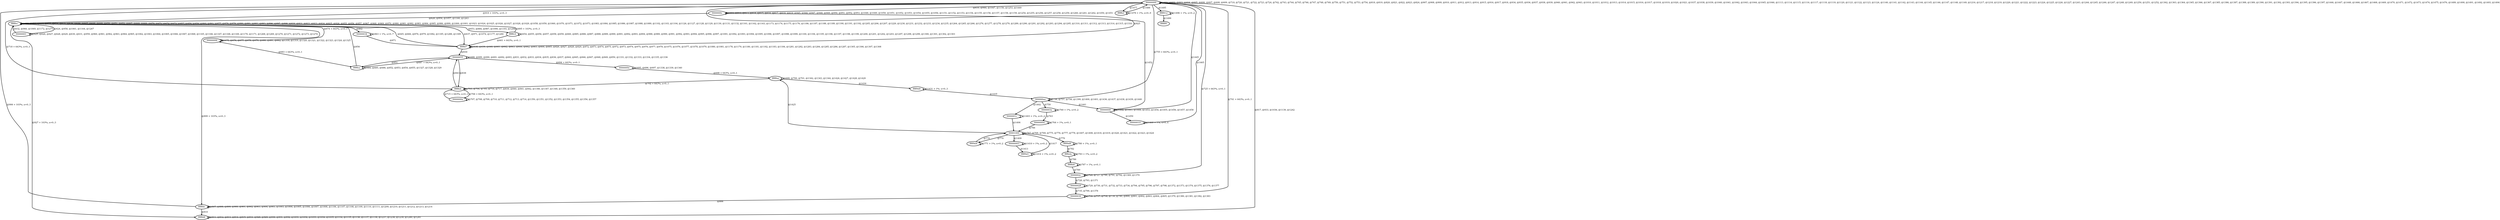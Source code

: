 digraph G {
        node [style=rounded, penwidth=3, fontsize=20, shape=oval];
        "00000000" -> "00000000" [label="@601, @602, @603, @604, @605, @606, @607, @608, @609, @719, @720, @721, @722, @723, @724, @742, @743, @744, @745, @746, @747, @748, @749, @750, @751, @752, @753, @754, @818, @819, @820, @821, @822, @823, @824, @907, @908, @909, @910, @911, @912, @913, @914, @915, @916, @917, @918, @934, @935, @936, @937, @938, @939, @940, @941, @942, @943, @1010, @1011, @1012, @1013, @1014, @1015, @1016, @1017, @1018, @1019, @1020, @1021, @1037, @1038, @1039, @1040, @1041, @1042, @1043, @1044, @1045, @1046, @1113, @1114, @1115, @1116, @1117, @1118, @1119, @1120, @1121, @1122, @1123, @1124, @1140, @1141, @1142, @1143, @1144, @1145, @1146, @1147, @1148, @1149, @1216, @1217, @1218, @1219, @1220, @1221, @1222, @1223, @1224, @1225, @1226, @1227, @1243, @1244, @1245, @1246, @1247, @1248, @1249, @1250, @1251, @1252, @1362, @1363, @1364, @1365, @1366, @1367, @1385, @1386, @1387, @1388, @1389, @1390, @1391, @1392, @1393, @1394, @1395, @1396, @1397, @1446, @1447, @1448, @1466, @1467, @1468, @1469, @1470, @1471, @1472, @1473, @1474, @1475, @1476, @1489, @1490, @1491, @1492, @1493, @1494", color=black,arrowsize=1,style=bold,penwidth=3,fontsize=20];
"00000000" -> "0000000c" [label="@610, @944, @1047, @1150, @1253, @1449", color=black,arrowsize=1,style=bold,penwidth=3,fontsize=20];
"0000000c" -> "0000000c" [label="@611, @612, @613, @614, @615, @616, @617, @618, @619, @945, @946, @947, @948, @949, @950, @951, @952, @953, @1048, @1049, @1050, @1051, @1052, @1053, @1054, @1055, @1056, @1151, @1152, @1153, @1154, @1155, @1156, @1157, @1158, @1159, @1254, @1255, @1256, @1257, @1258, @1259, @1260, @1261, @1262, @1450, @1451", color=black,arrowsize=1,style=bold,penwidth=3,fontsize=20];
"0000000c" -> "ffffffec" [label="@620, @954, @1057, @1160, @1263", color=black,arrowsize=1,style=bold,penwidth=3,fontsize=20];
"ffffffec" -> "ffffffec" [label="@621, @622, @623, @633, @634, @635, @636, @646, @647, @648, @649, @650, @651, @652, @667, @668, @669, @670, @671, @672, @673, @857, @858, @859, @860, @861, @877, @878, @879, @880, @881, @882, @883, @896, @897, @898, @920, @921, @922, @923, @924, @925, @926, @955, @956, @957, @967, @968, @969, @970, @980, @981, @982, @983, @984, @985, @986, @999, @1000, @1001, @1023, @1024, @1025, @1026, @1027, @1028, @1029, @1058, @1059, @1060, @1070, @1071, @1072, @1073, @1083, @1084, @1085, @1086, @1087, @1088, @1089, @1102, @1103, @1104, @1126, @1127, @1128, @1129, @1130, @1131, @1132, @1161, @1162, @1163, @1173, @1174, @1175, @1176, @1186, @1187, @1188, @1189, @1190, @1191, @1192, @1205, @1206, @1207, @1229, @1230, @1231, @1232, @1233, @1234, @1235, @1264, @1265, @1266, @1276, @1277, @1278, @1279, @1289, @1290, @1291, @1292, @1293, @1294, @1295, @1310, @1311, @1312, @1313, @1314, @1315, @1316", color=black,arrowsize=1,style=bold,penwidth=3,fontsize=20];
"ffffffec" -> "00000001" [label="@624, @958, @1061, @1164, @1267", color=black,arrowsize=1,style=bold,penwidth=3,fontsize=20];
"00000001" -> "00000001" [label="@625, @626, @627, @628, @629, @630, @631, @959, @960, @961, @962, @963, @964, @965, @1062, @1063, @1064, @1065, @1066, @1067, @1068, @1165, @1166, @1167, @1168, @1169, @1170, @1171, @1268, @1269, @1270, @1271, @1272, @1273, @1274", color=black,arrowsize=1,style=bold,penwidth=3,fontsize=20];
"00000001" -> "ffffffec" [label="@632, @966, @1069, @1172, @1275", color=black,arrowsize=1,style=bold,penwidth=3,fontsize=20];
"ffffffec" -> "ffffffd7" [label="@637, @971, @1074, @1177, @1280", color=black,arrowsize=1,style=bold,penwidth=3,fontsize=20];
"ffffffd7" -> "ffffffd7" [label="@638, @639, @640, @641, @642, @643, @644, @662, @663, @664, @665, @826, @827, @828, @829, @872, @873, @874, @875, @972, @973, @974, @975, @976, @977, @978, @1075, @1076, @1077, @1078, @1079, @1080, @1081, @1178, @1179, @1180, @1181, @1182, @1183, @1184, @1281, @1282, @1283, @1284, @1285, @1286, @1287, @1305, @1306, @1307, @1308", color=black,arrowsize=1,style=bold,penwidth=3,fontsize=20];
"ffffffd7" -> "ffffffec" [label="@645, @666, @876, @979, @1082, @1185, @1288, @1309", color=black,arrowsize=1,style=bold,penwidth=3,fontsize=20];
"ffffffec" -> "ffffffc6" [label="@653, @884, @987, @1090, @1193, @1296", color=black,arrowsize=1,style=bold,penwidth=3,fontsize=20];
"ffffffc6" -> "ffffffc6" [label="@654, @655, @656, @657, @658, @659, @660, @885, @886, @887, @888, @889, @890, @891, @892, @893, @894, @988, @989, @990, @991, @992, @993, @994, @995, @996, @997, @1091, @1092, @1093, @1094, @1095, @1096, @1097, @1098, @1099, @1100, @1194, @1195, @1196, @1197, @1198, @1199, @1200, @1201, @1202, @1203, @1297, @1298, @1299, @1300, @1301, @1302, @1303", color=black,arrowsize=1,style=bold,penwidth=3,fontsize=20];
"ffffffc6" -> "ffffffd7" [label="@661 + 643*n, n=0..1", color=black,arrowsize=1,style=bold,penwidth=3,fontsize=20];
"ffffffec" -> "00000006" [label="@674 + 643*n, n=0..1", color=black,arrowsize=1,style=bold,penwidth=3,fontsize=20];
"00000006" -> "00000006" [label="@675, @676, @677, @678, @679, @680, @681, @682, @1318, @1319, @1320, @1321, @1322, @1323, @1324, @1325", color=black,arrowsize=1,style=bold,penwidth=3,fontsize=20];
"00000006" -> "ffffffea" [label="@683 + 643*n, n=0..1", color=black,arrowsize=1,style=bold,penwidth=3,fontsize=20];
"ffffffea" -> "ffffffea" [label="@684, @685, @686, @852, @853, @854, @855, @1327, @1328, @1329", color=black,arrowsize=1,style=bold,penwidth=3,fontsize=20];
"ffffffea" -> "00000055" [label="@687 + 643*n, n=0..1", color=black,arrowsize=1,style=bold,penwidth=3,fontsize=20];
"00000055" -> "00000055" [label="@688, @689, @690, @691, @692, @693, @831, @832, @833, @834, @835, @836, @837, @844, @845, @846, @847, @848, @849, @850, @1331, @1332, @1333, @1334, @1335, @1336", color=black,arrowsize=1,style=bold,penwidth=3,fontsize=20];
"00000055" -> "0000000e" [label="@694 + 643*n, n=0..1", color=black,arrowsize=1,style=bold,penwidth=3,fontsize=20];
"0000000e" -> "0000000e" [label="@695, @696, @697, @1338, @1339, @1340", color=black,arrowsize=1,style=bold,penwidth=3,fontsize=20];
"0000000e" -> "ffffffaa" [label="@698 + 643*n, n=0..1", color=black,arrowsize=1,style=bold,penwidth=3,fontsize=20];
"ffffffaa" -> "ffffffaa" [label="@699, @700, @701, @1342, @1343, @1344, @1426, @1427, @1428, @1429", color=black,arrowsize=1,style=bold,penwidth=3,fontsize=20];
"ffffffaa" -> "ffffffeb" [label="@702 + 643*n, n=0..1", color=black,arrowsize=1,style=bold,penwidth=3,fontsize=20];
"ffffffeb" -> "ffffffeb" [label="@703, @704, @705, @716, @717, @839, @840, @841, @842, @1346, @1347, @1348, @1359, @1360", color=black,arrowsize=1,style=bold,penwidth=3,fontsize=20];
"ffffffeb" -> "0000000a" [label="@706 + 643*n, n=0..1", color=black,arrowsize=1,style=bold,penwidth=3,fontsize=20];
"0000000a" -> "0000000a" [label="@707, @708, @709, @710, @711, @712, @713, @714, @1350, @1351, @1352, @1353, @1354, @1355, @1356, @1357", color=black,arrowsize=1,style=bold,penwidth=3,fontsize=20];
"0000000a" -> "ffffffeb" [label="@715 + 643*n, n=0..1", color=black,arrowsize=1,style=bold,penwidth=3,fontsize=20];
"ffffffeb" -> "00000000" [label="@718 + 643*n, n=0..1", color=black,arrowsize=1,style=bold,penwidth=3,fontsize=20];
"00000000" -> "0000002c" [label="@725 + 643*n, n=0..1", color=black,arrowsize=1,style=bold,penwidth=3,fontsize=20];
"0000002c" -> "0000002c" [label="@726, @727, @790, @791, @792, @1369, @1370", color=black,arrowsize=1,style=bold,penwidth=3,fontsize=20];
"0000002c" -> "00000028" [label="@728, @793, @1371", color=black,arrowsize=1,style=bold,penwidth=3,fontsize=20];
"00000028" -> "00000028" [label="@729, @730, @731, @732, @733, @734, @794, @795, @796, @797, @798, @1372, @1373, @1374, @1375, @1376, @1377", color=black,arrowsize=1,style=bold,penwidth=3,fontsize=20];
"00000028" -> "00000030" [label="@735, @799, @1378", color=black,arrowsize=1,style=bold,penwidth=3,fontsize=20];
"00000030" -> "00000030" [label="@736, @737, @738, @739, @740, @800, @801, @802, @803, @804, @805, @1379, @1380, @1381, @1382, @1383", color=black,arrowsize=1,style=bold,penwidth=3,fontsize=20];
"00000030" -> "00000000" [label="@741 + 643*n, n=0..1", color=black,arrowsize=1,style=bold,penwidth=3,fontsize=20];
"00000000" -> "000000aa" [label="@755 + 643*n, n=0..1", color=black,arrowsize=1,style=bold,penwidth=3,fontsize=20];
"000000aa" -> "000000aa" [label="@756, @757, @758, @1399, @1400, @1401, @1436, @1437, @1438, @1439, @1440", color=black,arrowsize=1,style=bold,penwidth=3,fontsize=20];
"000000aa" -> "0000003a" [label="@759", color=black,arrowsize=1,style=bold,penwidth=3,fontsize=20];
"0000003a" -> "0000003a" [label="@760 + 1*n, n=0..2", color=black,arrowsize=1,style=bold,penwidth=3,fontsize=20];
"0000003a" -> "00000004" [label="@763", color=black,arrowsize=1,style=bold,penwidth=3,fontsize=20];
"00000004" -> "00000004" [label="@764 + 1*n, n=0..1", color=black,arrowsize=1,style=bold,penwidth=3,fontsize=20];
"00000004" -> "00001000" [label="@766", color=black,arrowsize=1,style=bold,penwidth=3,fontsize=20];
"00001000" -> "00001000" [label="@767, @768, @769, @775, @776, @777, @778, @1407, @1408, @1418, @1419, @1420, @1421, @1422, @1423, @1424", color=black,arrowsize=1,style=bold,penwidth=3,fontsize=20];
"00001000" -> "fffff9d4" [label="@770", color=black,arrowsize=1,style=bold,penwidth=3,fontsize=20];
"fffff9d4" -> "fffff9d4" [label="@771 + 1*n, n=0..2", color=black,arrowsize=1,style=bold,penwidth=3,fontsize=20];
"fffff9d4" -> "00001000" [label="@774", color=black,arrowsize=1,style=bold,penwidth=3,fontsize=20];
"00001000" -> "fffff9d8" [label="@779", color=black,arrowsize=1,style=bold,penwidth=3,fontsize=20];
"fffff9d8" -> "fffff9d8" [label="@780 + 1*n, n=0..1", color=black,arrowsize=1,style=bold,penwidth=3,fontsize=20];
"fffff9d8" -> "fffffefa" [label="@782", color=black,arrowsize=1,style=bold,penwidth=3,fontsize=20];
"fffffefa" -> "fffffefa" [label="@783 + 1*n, n=0..2", color=black,arrowsize=1,style=bold,penwidth=3,fontsize=20];
"fffffefa" -> "ffffffd0" [label="@786", color=black,arrowsize=1,style=bold,penwidth=3,fontsize=20];
"ffffffd0" -> "ffffffd0" [label="@787 + 1*n, n=0..1", color=black,arrowsize=1,style=bold,penwidth=3,fontsize=20];
"ffffffd0" -> "0000002c" [label="@789", color=black,arrowsize=1,style=bold,penwidth=3,fontsize=20];
"00000030" -> "ffffffdc" [label="@806", color=black,arrowsize=1,style=bold,penwidth=3,fontsize=20];
"ffffffdc" -> "ffffffdc" [label="@807, @808, @809, @900, @901, @902, @903, @904, @905, @1003, @1004, @1005, @1006, @1007, @1008, @1106, @1107, @1108, @1109, @1110, @1111, @1209, @1210, @1211, @1212, @1213, @1214", color=black,arrowsize=1,style=bold,penwidth=3,fontsize=20];
"ffffffdc" -> "ffffffd8" [label="@810", color=black,arrowsize=1,style=bold,penwidth=3,fontsize=20];
"ffffffd8" -> "ffffffd8" [label="@811, @812, @813, @814, @815, @816, @928, @929, @930, @931, @932, @1031, @1032, @1033, @1034, @1035, @1134, @1135, @1136, @1137, @1138, @1237, @1238, @1239, @1240, @1241", color=black,arrowsize=1,style=bold,penwidth=3,fontsize=20];
"ffffffd8" -> "00000000" [label="@817, @933, @1036, @1139, @1242", color=black,arrowsize=1,style=bold,penwidth=3,fontsize=20];
"00000000" -> "ffffffd7" [label="@825", color=black,arrowsize=1,style=bold,penwidth=3,fontsize=20];
"ffffffd7" -> "00000055" [label="@830", color=black,arrowsize=1,style=bold,penwidth=3,fontsize=20];
"00000055" -> "ffffffeb" [label="@838", color=black,arrowsize=1,style=bold,penwidth=3,fontsize=20];
"ffffffeb" -> "00000055" [label="@843", color=black,arrowsize=1,style=bold,penwidth=3,fontsize=20];
"00000055" -> "ffffffea" [label="@851", color=black,arrowsize=1,style=bold,penwidth=3,fontsize=20];
"ffffffea" -> "ffffffec" [label="@856", color=black,arrowsize=1,style=bold,penwidth=3,fontsize=20];
"ffffffec" -> "00000034" [label="@862", color=black,arrowsize=1,style=bold,penwidth=3,fontsize=20];
"00000034" -> "00000034" [label="@863 + 1*n, n=0..7", color=black,arrowsize=1,style=bold,penwidth=3,fontsize=20];
"00000034" -> "ffffffd7" [label="@871", color=black,arrowsize=1,style=bold,penwidth=3,fontsize=20];
"ffffffc6" -> "ffffffec" [label="@895 + 103*n, n=0..3", color=black,arrowsize=1,style=bold,penwidth=3,fontsize=20];
"ffffffec" -> "ffffffdc" [label="@899 + 103*n, n=0..3", color=black,arrowsize=1,style=bold,penwidth=3,fontsize=20];
"ffffffdc" -> "00000000" [label="@906 + 103*n, n=0..3", color=black,arrowsize=1,style=bold,penwidth=3,fontsize=20];
"00000000" -> "ffffffec" [label="@919 + 103*n, n=0..3", color=black,arrowsize=1,style=bold,penwidth=3,fontsize=20];
"ffffffec" -> "ffffffd8" [label="@927 + 103*n, n=0..3", color=black,arrowsize=1,style=bold,penwidth=3,fontsize=20];
"000000aa" -> "0000001c" [label="@1402", color=black,arrowsize=1,style=bold,penwidth=3,fontsize=20];
"0000001c" -> "0000001c" [label="@1403 + 1*n, n=0..2", color=black,arrowsize=1,style=bold,penwidth=3,fontsize=20];
"0000001c" -> "00001000" [label="@1406", color=black,arrowsize=1,style=bold,penwidth=3,fontsize=20];
"00001000" -> "00000003" [label="@1409", color=black,arrowsize=1,style=bold,penwidth=3,fontsize=20];
"00000003" -> "00000003" [label="@1410 + 1*n, n=0..2", color=black,arrowsize=1,style=bold,penwidth=3,fontsize=20];
"00000003" -> "fffff9d1" [label="@1413", color=black,arrowsize=1,style=bold,penwidth=3,fontsize=20];
"fffff9d1" -> "fffff9d1" [label="@1414 + 1*n, n=0..2", color=black,arrowsize=1,style=bold,penwidth=3,fontsize=20];
"fffff9d1" -> "00001000" [label="@1417", color=black,arrowsize=1,style=bold,penwidth=3,fontsize=20];
"00001000" -> "ffffffaa" [label="@1425", color=black,arrowsize=1,style=bold,penwidth=3,fontsize=20];
"ffffffaa" -> "fffff9d0" [label="@1430", color=black,arrowsize=1,style=bold,penwidth=3,fontsize=20];
"fffff9d0" -> "fffff9d0" [label="@1431 + 1*n, n=0..3", color=black,arrowsize=1,style=bold,penwidth=3,fontsize=20];
"fffff9d0" -> "000000aa" [label="@1435", color=black,arrowsize=1,style=bold,penwidth=3,fontsize=20];
"000000aa" -> "00000008" [label="@1441", color=black,arrowsize=1,style=bold,penwidth=3,fontsize=20];
"00000008" -> "00000008" [label="@1442, @1443, @1444, @1453, @1454, @1455, @1456, @1457, @1458", color=black,arrowsize=1,style=bold,penwidth=3,fontsize=20];
"00000008" -> "00000000" [label="@1445", color=black,arrowsize=1,style=bold,penwidth=3,fontsize=20];
"0000000c" -> "00000008" [label="@1452", color=black,arrowsize=1,style=bold,penwidth=3,fontsize=20];
"00000008" -> "00000010" [label="@1459", color=black,arrowsize=1,style=bold,penwidth=3,fontsize=20];
"00000010" -> "00000010" [label="@1460 + 1*n, n=0..4", color=black,arrowsize=1,style=bold,penwidth=3,fontsize=20];
"00000010" -> "00000000" [label="@1465", color=black,arrowsize=1,style=bold,penwidth=3,fontsize=20];
"00000000" -> "ffffffef" [label="@1477", color=black,arrowsize=1,style=bold,penwidth=3,fontsize=20];
"ffffffef" -> "ffffffef" [label="@1478 + 1*n, n=0..9", color=black,arrowsize=1,style=bold,penwidth=3,fontsize=20];
"ffffffef" -> "00000000" [label="@1488", color=black,arrowsize=1,style=bold,penwidth=3,fontsize=20];
"00000000" -> "fffff912" [label="@1495", color=black,arrowsize=1,style=bold,penwidth=3,fontsize=20];
"fffff912" -> "fffff912" [label="@1496 + 1*n, n=0..2", color=black,arrowsize=1,style=bold,penwidth=3,fontsize=20];
"fffff912" -> "fffffff0" [label="@1499", color=black,arrowsize=1,style=bold,penwidth=3,fontsize=20];
}
